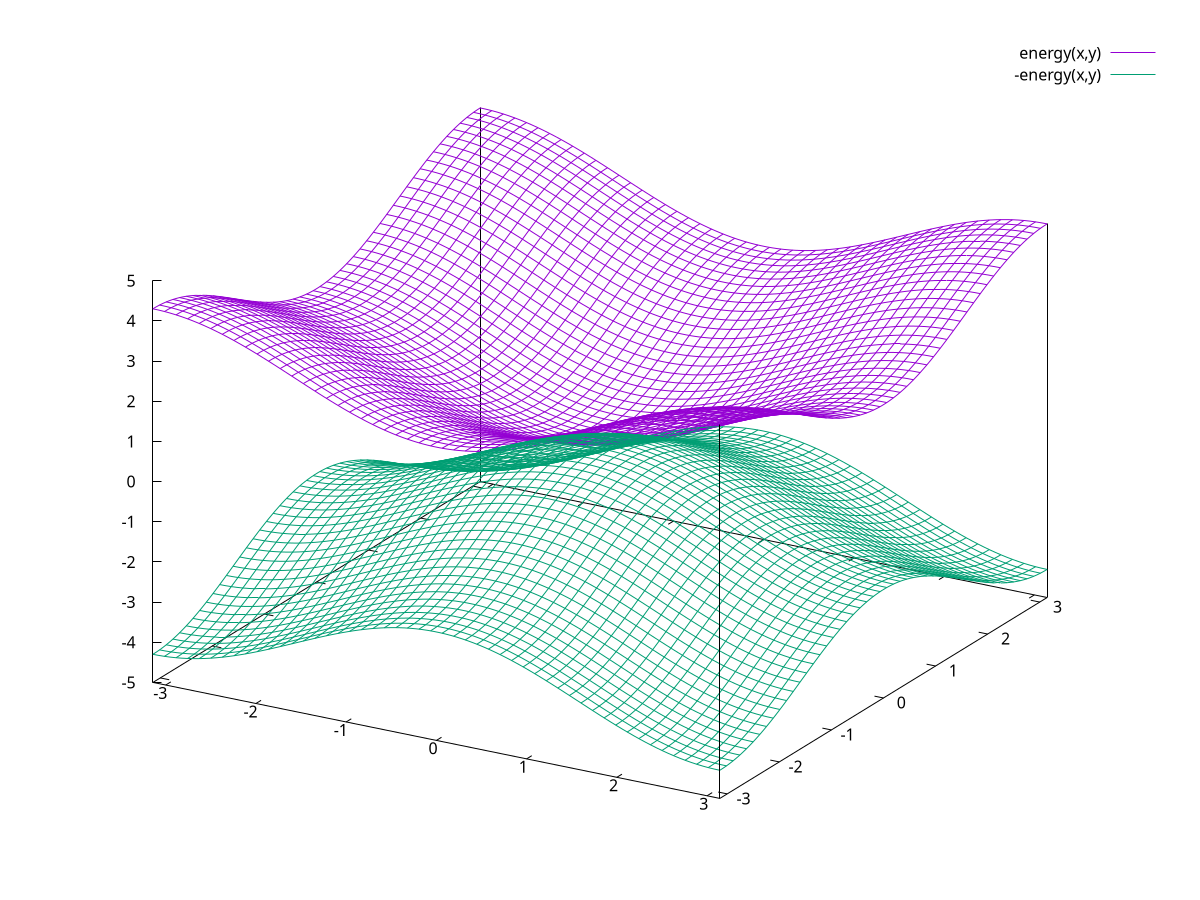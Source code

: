 xi = 0.3
m = 1
tt = -0.01
energy(px,py) = sqrt((xi + 1./m*(2 - cos(px) - cos(py)))**2 + 4*tt**2*(sin(px)**2 + sin(py)**2))

set xrange[-pi:pi]
set yrange[-pi:pi]
set isosample 50
set ticslevel 0
splot energy(x,y), -energy(x,y)
